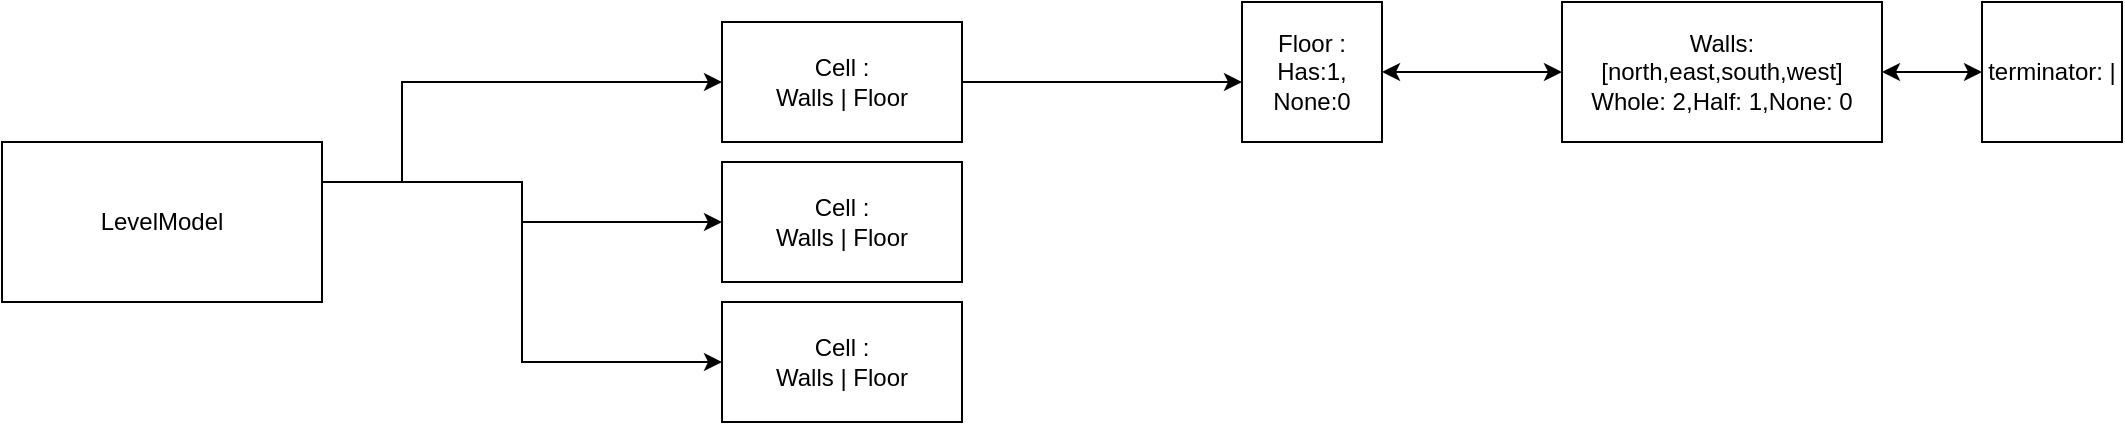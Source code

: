 <mxfile version="21.6.1" type="device">
  <diagram name="Page-1" id="58cdce13-f638-feb5-8d6f-7d28b1aa9fa0">
    <mxGraphModel dx="1100" dy="902" grid="1" gridSize="10" guides="1" tooltips="1" connect="1" arrows="1" fold="1" page="1" pageScale="1" pageWidth="1100" pageHeight="850" background="none" math="0" shadow="0">
      <root>
        <mxCell id="0" />
        <mxCell id="1" parent="0" />
        <mxCell id="DIWdCTv0tTlez8iICaOq-4" style="edgeStyle=orthogonalEdgeStyle;rounded=0;orthogonalLoop=1;jettySize=auto;html=1;exitX=1;exitY=0.25;exitDx=0;exitDy=0;" edge="1" parent="1" source="DIWdCTv0tTlez8iICaOq-1">
          <mxGeometry relative="1" as="geometry">
            <mxPoint x="380" y="50" as="targetPoint" />
            <Array as="points">
              <mxPoint x="220" y="100" />
              <mxPoint x="220" y="50" />
            </Array>
          </mxGeometry>
        </mxCell>
        <mxCell id="DIWdCTv0tTlez8iICaOq-12" style="edgeStyle=orthogonalEdgeStyle;rounded=0;orthogonalLoop=1;jettySize=auto;html=1;exitX=1;exitY=0.25;exitDx=0;exitDy=0;entryX=0;entryY=0.5;entryDx=0;entryDy=0;" edge="1" parent="1" source="DIWdCTv0tTlez8iICaOq-1" target="DIWdCTv0tTlez8iICaOq-7">
          <mxGeometry relative="1" as="geometry">
            <Array as="points">
              <mxPoint x="280" y="100" />
              <mxPoint x="280" y="120" />
            </Array>
          </mxGeometry>
        </mxCell>
        <mxCell id="DIWdCTv0tTlez8iICaOq-13" style="edgeStyle=orthogonalEdgeStyle;rounded=0;orthogonalLoop=1;jettySize=auto;html=1;exitX=1;exitY=0.25;exitDx=0;exitDy=0;entryX=0;entryY=0.5;entryDx=0;entryDy=0;" edge="1" parent="1" source="DIWdCTv0tTlez8iICaOq-1" target="DIWdCTv0tTlez8iICaOq-9">
          <mxGeometry relative="1" as="geometry" />
        </mxCell>
        <mxCell id="DIWdCTv0tTlez8iICaOq-1" value="" style="rounded=0;whiteSpace=wrap;html=1;" vertex="1" parent="1">
          <mxGeometry x="20" y="80" width="160" height="80" as="geometry" />
        </mxCell>
        <mxCell id="DIWdCTv0tTlez8iICaOq-2" value="LevelModel" style="text;html=1;strokeColor=none;fillColor=none;align=center;verticalAlign=middle;whiteSpace=wrap;rounded=0;" vertex="1" parent="1">
          <mxGeometry x="70" y="105" width="60" height="30" as="geometry" />
        </mxCell>
        <mxCell id="DIWdCTv0tTlez8iICaOq-14" style="edgeStyle=orthogonalEdgeStyle;rounded=0;orthogonalLoop=1;jettySize=auto;html=1;exitX=1;exitY=0.5;exitDx=0;exitDy=0;" edge="1" parent="1" source="DIWdCTv0tTlez8iICaOq-5">
          <mxGeometry relative="1" as="geometry">
            <mxPoint x="640" y="50" as="targetPoint" />
          </mxGeometry>
        </mxCell>
        <mxCell id="DIWdCTv0tTlez8iICaOq-5" value="" style="rounded=0;whiteSpace=wrap;html=1;" vertex="1" parent="1">
          <mxGeometry x="380" y="20" width="120" height="60" as="geometry" />
        </mxCell>
        <mxCell id="DIWdCTv0tTlez8iICaOq-6" value="Cell : &lt;br&gt;Walls | Floor" style="text;html=1;strokeColor=none;fillColor=none;align=center;verticalAlign=middle;whiteSpace=wrap;rounded=0;" vertex="1" parent="1">
          <mxGeometry x="395" y="35" width="90" height="30" as="geometry" />
        </mxCell>
        <mxCell id="DIWdCTv0tTlez8iICaOq-7" value="" style="rounded=0;whiteSpace=wrap;html=1;" vertex="1" parent="1">
          <mxGeometry x="380" y="90" width="120" height="60" as="geometry" />
        </mxCell>
        <mxCell id="DIWdCTv0tTlez8iICaOq-9" value="" style="rounded=0;whiteSpace=wrap;html=1;" vertex="1" parent="1">
          <mxGeometry x="380" y="160" width="120" height="60" as="geometry" />
        </mxCell>
        <mxCell id="DIWdCTv0tTlez8iICaOq-15" value="" style="whiteSpace=wrap;html=1;aspect=fixed;" vertex="1" parent="1">
          <mxGeometry x="640" y="10" width="70" height="70" as="geometry" />
        </mxCell>
        <mxCell id="DIWdCTv0tTlez8iICaOq-16" value="Floor : &lt;br&gt;Has:1,&lt;br&gt;None:0" style="text;html=1;strokeColor=none;fillColor=none;align=center;verticalAlign=middle;whiteSpace=wrap;rounded=0;" vertex="1" parent="1">
          <mxGeometry x="645" y="20" width="60" height="50" as="geometry" />
        </mxCell>
        <mxCell id="DIWdCTv0tTlez8iICaOq-17" value="Cell : &lt;br&gt;Walls | Floor" style="text;html=1;strokeColor=none;fillColor=none;align=center;verticalAlign=middle;whiteSpace=wrap;rounded=0;" vertex="1" parent="1">
          <mxGeometry x="395" y="105" width="90" height="30" as="geometry" />
        </mxCell>
        <mxCell id="DIWdCTv0tTlez8iICaOq-18" value="Cell : &lt;br&gt;Walls | Floor" style="text;html=1;strokeColor=none;fillColor=none;align=center;verticalAlign=middle;whiteSpace=wrap;rounded=0;" vertex="1" parent="1">
          <mxGeometry x="395" y="175" width="90" height="30" as="geometry" />
        </mxCell>
        <mxCell id="DIWdCTv0tTlez8iICaOq-19" value="" style="endArrow=classic;startArrow=classic;html=1;rounded=0;exitX=1;exitY=0.5;exitDx=0;exitDy=0;" edge="1" parent="1" source="DIWdCTv0tTlez8iICaOq-15">
          <mxGeometry width="50" height="50" relative="1" as="geometry">
            <mxPoint x="680" y="250" as="sourcePoint" />
            <mxPoint x="800" y="45" as="targetPoint" />
          </mxGeometry>
        </mxCell>
        <mxCell id="DIWdCTv0tTlez8iICaOq-21" value="" style="rounded=0;whiteSpace=wrap;html=1;" vertex="1" parent="1">
          <mxGeometry x="800" y="10" width="160" height="70" as="geometry" />
        </mxCell>
        <mxCell id="DIWdCTv0tTlez8iICaOq-22" value="Walls:&lt;br style=&quot;border-color: var(--border-color);&quot;&gt;[north,east,south,west]&lt;br&gt;Whole: 2,Half: 1,None: 0" style="text;html=1;strokeColor=none;fillColor=none;align=center;verticalAlign=middle;whiteSpace=wrap;rounded=0;" vertex="1" parent="1">
          <mxGeometry x="805" y="20" width="150" height="50" as="geometry" />
        </mxCell>
        <mxCell id="DIWdCTv0tTlez8iICaOq-23" value="" style="endArrow=classic;startArrow=classic;html=1;rounded=0;exitX=1;exitY=0.5;exitDx=0;exitDy=0;" edge="1" parent="1" source="DIWdCTv0tTlez8iICaOq-21">
          <mxGeometry width="50" height="50" relative="1" as="geometry">
            <mxPoint x="710" y="250" as="sourcePoint" />
            <mxPoint x="1010" y="45" as="targetPoint" />
          </mxGeometry>
        </mxCell>
        <mxCell id="DIWdCTv0tTlez8iICaOq-24" value="terminator: |" style="whiteSpace=wrap;html=1;aspect=fixed;" vertex="1" parent="1">
          <mxGeometry x="1010" y="10" width="70" height="70" as="geometry" />
        </mxCell>
      </root>
    </mxGraphModel>
  </diagram>
</mxfile>
